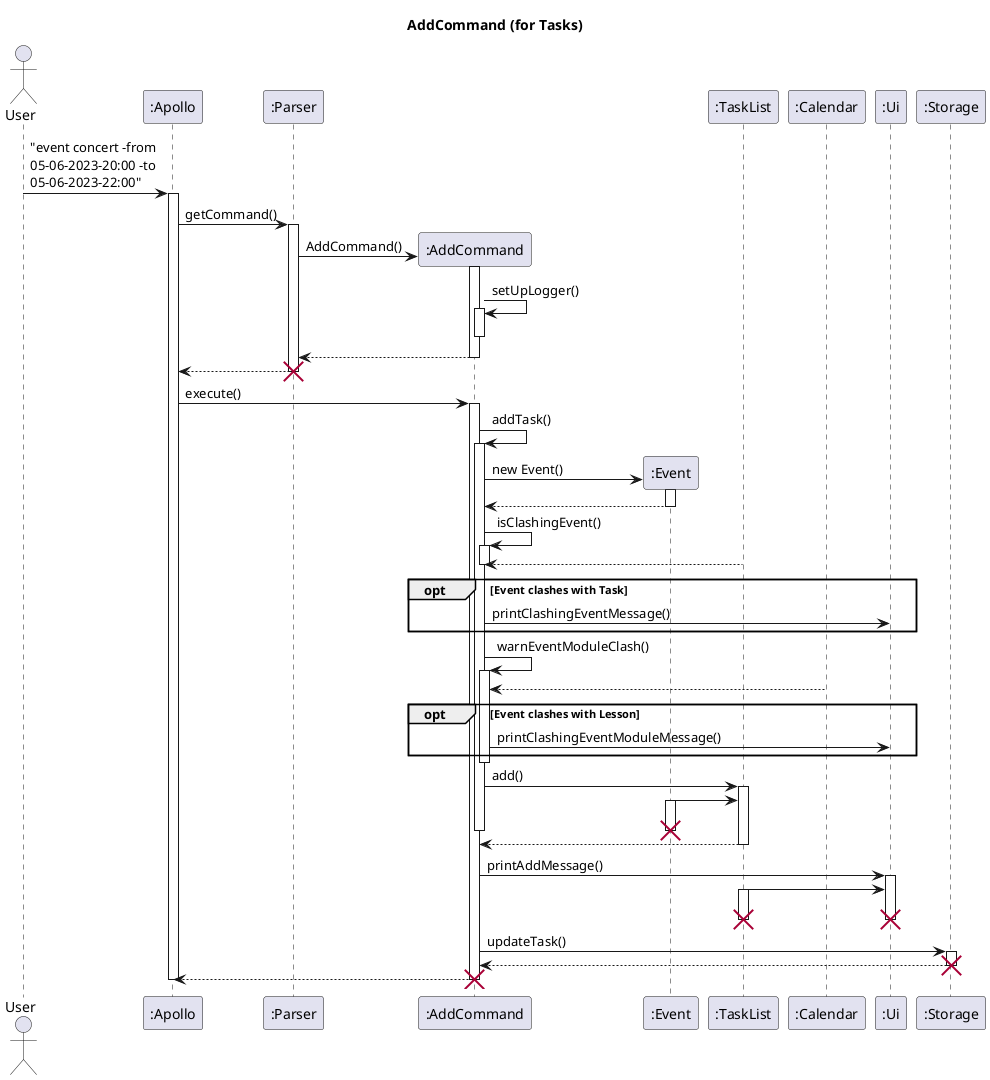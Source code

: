 @startuml
'https://plantuml.com/sequence-diagram

skinparam maxMessageSize 150

title AddCommand (for Tasks)

actor User
participant ":Apollo" as Apollo
participant ":Parser" as Parser
participant ":AddCommand" as add
participant ":Event" as Event
participant ":TaskList" as TaskList
participant ":Calendar" as Calendar
participant ":Ui" as Ui
participant ":Storage" as Storage

User -> Apollo : "event concert -from 05-06-2023-20:00 -to 05-06-2023-22:00"
activate Apollo
Apollo -> Parser : getCommand()
activate Parser
Parser -> add** : AddCommand()
add++
add -> add ++ : setUpLogger()
add--
return
return
destroy Parser

Apollo -> add : execute()
activate add
add -> add++ : addTask()
add -> Event** : new Event()
Event++
return
add -> add++ : isClashingEvent()
TaskList --> add
add--
opt Event clashes with Task
add -> Ui : printClashingEventMessage()
end
add -> add++ : warnEventModuleClash()
Calendar --> add
opt Event clashes with Lesson
add -> Ui : printClashingEventModuleMessage()
end
add--
add -> TaskList++ : add()
Event -> TaskList
Event++
destroy Event
add--
add <-- TaskList--


add -> Ui++ : printAddMessage()
TaskList -> Ui
TaskList++
destroy TaskList
destroy Ui
add -> Storage ++ : updateTask()
return
destroy Storage
add --> Apollo
destroy add
Apollo--
@enduml